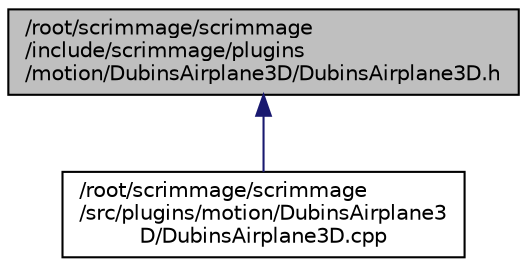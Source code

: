 digraph "/root/scrimmage/scrimmage/include/scrimmage/plugins/motion/DubinsAirplane3D/DubinsAirplane3D.h"
{
 // LATEX_PDF_SIZE
  edge [fontname="Helvetica",fontsize="10",labelfontname="Helvetica",labelfontsize="10"];
  node [fontname="Helvetica",fontsize="10",shape=record];
  Node1 [label="/root/scrimmage/scrimmage\l/include/scrimmage/plugins\l/motion/DubinsAirplane3D/DubinsAirplane3D.h",height=0.2,width=0.4,color="black", fillcolor="grey75", style="filled", fontcolor="black",tooltip="Brief file description."];
  Node1 -> Node2 [dir="back",color="midnightblue",fontsize="10",style="solid",fontname="Helvetica"];
  Node2 [label="/root/scrimmage/scrimmage\l/src/plugins/motion/DubinsAirplane3\lD/DubinsAirplane3D.cpp",height=0.2,width=0.4,color="black", fillcolor="white", style="filled",URL="$DubinsAirplane3D_8cpp.html",tooltip="Brief file description."];
}
